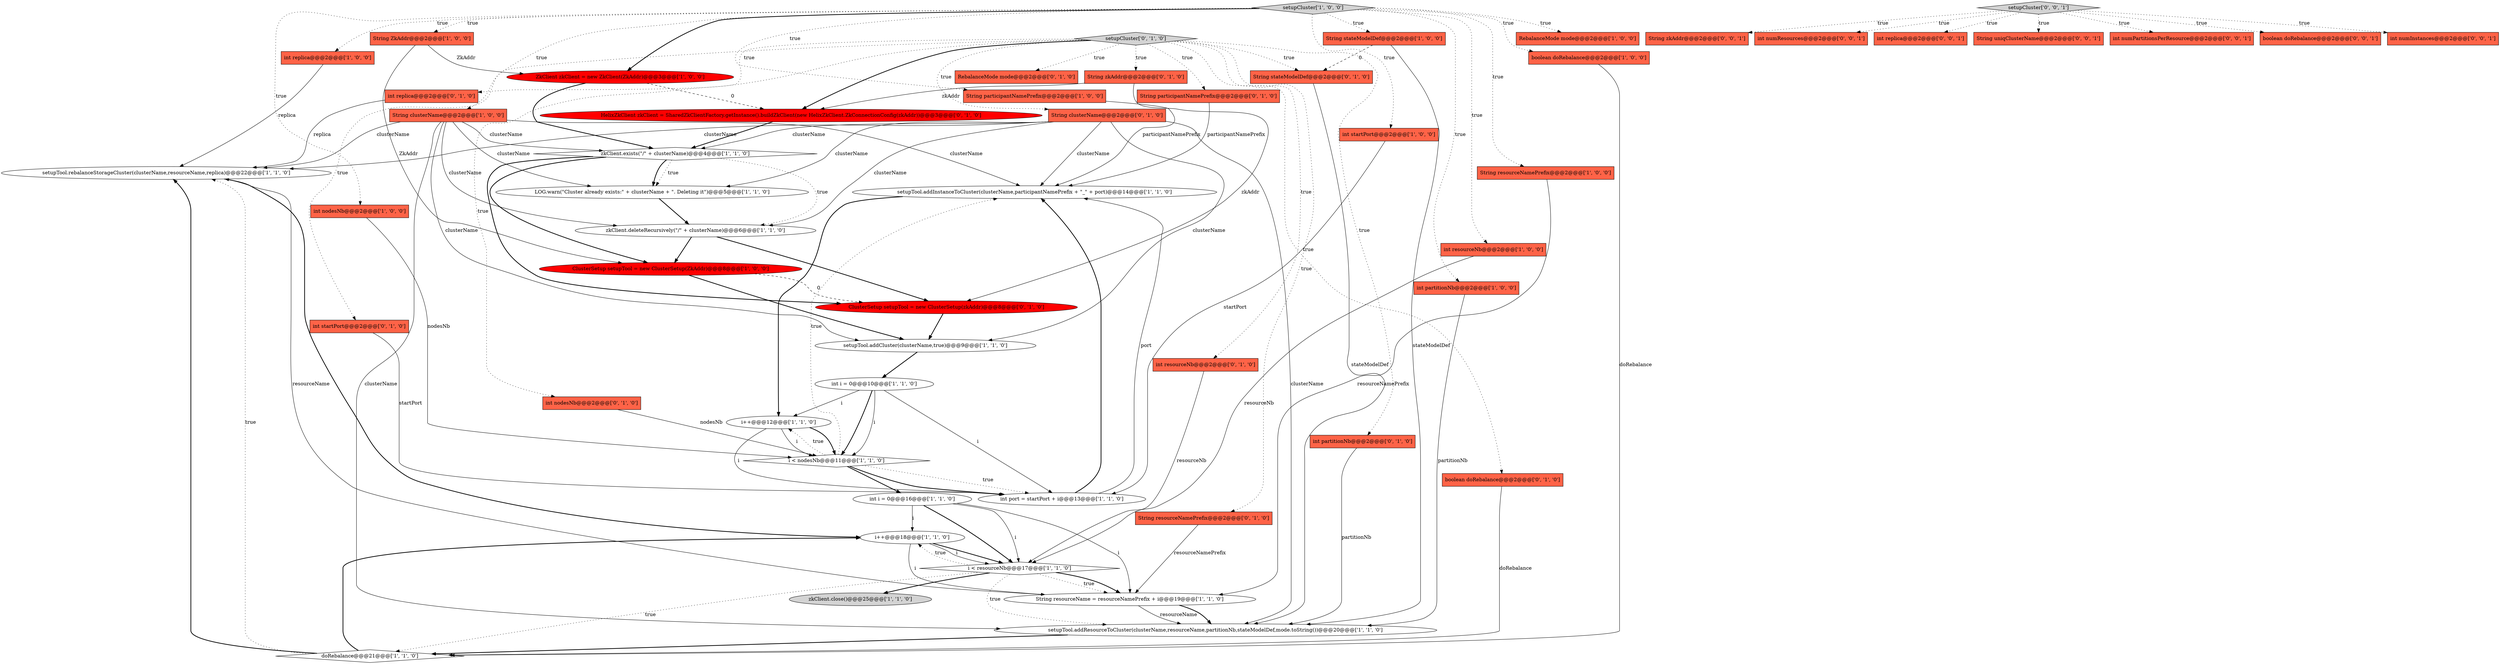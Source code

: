 digraph {
7 [style = filled, label = "setupTool.rebalanceStorageCluster(clusterName,resourceName,replica)@@@22@@@['1', '1', '0']", fillcolor = white, shape = ellipse image = "AAA0AAABBB1BBB"];
16 [style = filled, label = "zkClient.deleteRecursively(\"/\" + clusterName)@@@6@@@['1', '1', '0']", fillcolor = white, shape = ellipse image = "AAA0AAABBB1BBB"];
2 [style = filled, label = "setupCluster['1', '0', '0']", fillcolor = lightgray, shape = diamond image = "AAA0AAABBB1BBB"];
11 [style = filled, label = "String participantNamePrefix@@@2@@@['1', '0', '0']", fillcolor = tomato, shape = box image = "AAA0AAABBB1BBB"];
19 [style = filled, label = "LOG.warn(\"Cluster already exists:\" + clusterName + \". Deleting it\")@@@5@@@['1', '1', '0']", fillcolor = white, shape = ellipse image = "AAA0AAABBB1BBB"];
12 [style = filled, label = "int resourceNb@@@2@@@['1', '0', '0']", fillcolor = tomato, shape = box image = "AAA0AAABBB1BBB"];
30 [style = filled, label = "i < nodesNb@@@11@@@['1', '1', '0']", fillcolor = white, shape = diamond image = "AAA0AAABBB1BBB"];
43 [style = filled, label = "int replica@@@2@@@['0', '1', '0']", fillcolor = tomato, shape = box image = "AAA0AAABBB2BBB"];
28 [style = filled, label = "i < resourceNb@@@17@@@['1', '1', '0']", fillcolor = white, shape = diamond image = "AAA0AAABBB1BBB"];
0 [style = filled, label = "int replica@@@2@@@['1', '0', '0']", fillcolor = tomato, shape = box image = "AAA0AAABBB1BBB"];
33 [style = filled, label = "String clusterName@@@2@@@['0', '1', '0']", fillcolor = tomato, shape = box image = "AAA0AAABBB2BBB"];
46 [style = filled, label = "String stateModelDef@@@2@@@['0', '1', '0']", fillcolor = tomato, shape = box image = "AAA1AAABBB2BBB"];
49 [style = filled, label = "String zkAddr@@@2@@@['0', '0', '1']", fillcolor = tomato, shape = box image = "AAA0AAABBB3BBB"];
54 [style = filled, label = "setupCluster['0', '0', '1']", fillcolor = lightgray, shape = diamond image = "AAA0AAABBB3BBB"];
4 [style = filled, label = "int nodesNb@@@2@@@['1', '0', '0']", fillcolor = tomato, shape = box image = "AAA0AAABBB1BBB"];
18 [style = filled, label = "ClusterSetup setupTool = new ClusterSetup(ZkAddr)@@@8@@@['1', '0', '0']", fillcolor = red, shape = ellipse image = "AAA1AAABBB1BBB"];
31 [style = filled, label = "zkClient.exists(\"/\" + clusterName)@@@4@@@['1', '1', '0']", fillcolor = white, shape = diamond image = "AAA0AAABBB1BBB"];
42 [style = filled, label = "int resourceNb@@@2@@@['0', '1', '0']", fillcolor = tomato, shape = box image = "AAA0AAABBB2BBB"];
32 [style = filled, label = "int nodesNb@@@2@@@['0', '1', '0']", fillcolor = tomato, shape = box image = "AAA0AAABBB2BBB"];
39 [style = filled, label = "int partitionNb@@@2@@@['0', '1', '0']", fillcolor = tomato, shape = box image = "AAA0AAABBB2BBB"];
14 [style = filled, label = "ZkClient zkClient = new ZkClient(ZkAddr)@@@3@@@['1', '0', '0']", fillcolor = red, shape = ellipse image = "AAA1AAABBB1BBB"];
5 [style = filled, label = "String clusterName@@@2@@@['1', '0', '0']", fillcolor = tomato, shape = box image = "AAA0AAABBB1BBB"];
47 [style = filled, label = "int numResources@@@2@@@['0', '0', '1']", fillcolor = tomato, shape = box image = "AAA0AAABBB3BBB"];
23 [style = filled, label = "int partitionNb@@@2@@@['1', '0', '0']", fillcolor = tomato, shape = box image = "AAA0AAABBB1BBB"];
8 [style = filled, label = "zkClient.close()@@@25@@@['1', '1', '0']", fillcolor = lightgray, shape = ellipse image = "AAA0AAABBB1BBB"];
27 [style = filled, label = "String stateModelDef@@@2@@@['1', '0', '0']", fillcolor = tomato, shape = box image = "AAA1AAABBB1BBB"];
1 [style = filled, label = "int port = startPort + i@@@13@@@['1', '1', '0']", fillcolor = white, shape = ellipse image = "AAA0AAABBB1BBB"];
48 [style = filled, label = "int replica@@@2@@@['0', '0', '1']", fillcolor = tomato, shape = box image = "AAA0AAABBB3BBB"];
26 [style = filled, label = "setupTool.addResourceToCluster(clusterName,resourceName,partitionNb,stateModelDef,mode.toString())@@@20@@@['1', '1', '0']", fillcolor = white, shape = ellipse image = "AAA0AAABBB1BBB"];
15 [style = filled, label = "String resourceNamePrefix@@@2@@@['1', '0', '0']", fillcolor = tomato, shape = box image = "AAA0AAABBB1BBB"];
20 [style = filled, label = "doRebalance@@@21@@@['1', '1', '0']", fillcolor = white, shape = diamond image = "AAA0AAABBB1BBB"];
22 [style = filled, label = "boolean doRebalance@@@2@@@['1', '0', '0']", fillcolor = tomato, shape = box image = "AAA0AAABBB1BBB"];
9 [style = filled, label = "int i = 0@@@16@@@['1', '1', '0']", fillcolor = white, shape = ellipse image = "AAA0AAABBB1BBB"];
35 [style = filled, label = "HelixZkClient zkClient = SharedZkClientFactory.getInstance().buildZkClient(new HelixZkClient.ZkConnectionConfig(zkAddr))@@@3@@@['0', '1', '0']", fillcolor = red, shape = ellipse image = "AAA1AAABBB2BBB"];
53 [style = filled, label = "String uniqClusterName@@@2@@@['0', '0', '1']", fillcolor = tomato, shape = box image = "AAA0AAABBB3BBB"];
21 [style = filled, label = "RebalanceMode mode@@@2@@@['1', '0', '0']", fillcolor = tomato, shape = box image = "AAA0AAABBB1BBB"];
13 [style = filled, label = "String ZkAddr@@@2@@@['1', '0', '0']", fillcolor = tomato, shape = box image = "AAA0AAABBB1BBB"];
51 [style = filled, label = "int numPartitionsPerResource@@@2@@@['0', '0', '1']", fillcolor = tomato, shape = box image = "AAA0AAABBB3BBB"];
29 [style = filled, label = "setupTool.addInstanceToCluster(clusterName,participantNamePrefix + \"_\" + port)@@@14@@@['1', '1', '0']", fillcolor = white, shape = ellipse image = "AAA0AAABBB1BBB"];
44 [style = filled, label = "boolean doRebalance@@@2@@@['0', '1', '0']", fillcolor = tomato, shape = box image = "AAA0AAABBB2BBB"];
24 [style = filled, label = "int startPort@@@2@@@['1', '0', '0']", fillcolor = tomato, shape = box image = "AAA0AAABBB1BBB"];
52 [style = filled, label = "boolean doRebalance@@@2@@@['0', '0', '1']", fillcolor = tomato, shape = box image = "AAA0AAABBB3BBB"];
41 [style = filled, label = "int startPort@@@2@@@['0', '1', '0']", fillcolor = tomato, shape = box image = "AAA0AAABBB2BBB"];
6 [style = filled, label = "i++@@@18@@@['1', '1', '0']", fillcolor = white, shape = ellipse image = "AAA0AAABBB1BBB"];
3 [style = filled, label = "setupTool.addCluster(clusterName,true)@@@9@@@['1', '1', '0']", fillcolor = white, shape = ellipse image = "AAA0AAABBB1BBB"];
45 [style = filled, label = "RebalanceMode mode@@@2@@@['0', '1', '0']", fillcolor = tomato, shape = box image = "AAA0AAABBB2BBB"];
10 [style = filled, label = "i++@@@12@@@['1', '1', '0']", fillcolor = white, shape = ellipse image = "AAA0AAABBB1BBB"];
40 [style = filled, label = "ClusterSetup setupTool = new ClusterSetup(zkAddr)@@@8@@@['0', '1', '0']", fillcolor = red, shape = ellipse image = "AAA1AAABBB2BBB"];
50 [style = filled, label = "int numInstances@@@2@@@['0', '0', '1']", fillcolor = tomato, shape = box image = "AAA0AAABBB3BBB"];
37 [style = filled, label = "String resourceNamePrefix@@@2@@@['0', '1', '0']", fillcolor = tomato, shape = box image = "AAA0AAABBB2BBB"];
36 [style = filled, label = "String participantNamePrefix@@@2@@@['0', '1', '0']", fillcolor = tomato, shape = box image = "AAA0AAABBB2BBB"];
25 [style = filled, label = "String resourceName = resourceNamePrefix + i@@@19@@@['1', '1', '0']", fillcolor = white, shape = ellipse image = "AAA0AAABBB1BBB"];
17 [style = filled, label = "int i = 0@@@10@@@['1', '1', '0']", fillcolor = white, shape = ellipse image = "AAA0AAABBB1BBB"];
34 [style = filled, label = "setupCluster['0', '1', '0']", fillcolor = lightgray, shape = diamond image = "AAA0AAABBB2BBB"];
38 [style = filled, label = "String zkAddr@@@2@@@['0', '1', '0']", fillcolor = tomato, shape = box image = "AAA0AAABBB2BBB"];
54->49 [style = dotted, label="true"];
18->3 [style = bold, label=""];
34->45 [style = dotted, label="true"];
36->29 [style = solid, label="participantNamePrefix"];
2->22 [style = dotted, label="true"];
28->25 [style = dotted, label="true"];
2->15 [style = dotted, label="true"];
5->3 [style = solid, label="clusterName"];
2->23 [style = dotted, label="true"];
43->7 [style = solid, label="replica"];
54->52 [style = dotted, label="true"];
28->6 [style = dotted, label="true"];
2->11 [style = dotted, label="true"];
34->43 [style = dotted, label="true"];
54->51 [style = dotted, label="true"];
9->6 [style = solid, label="i"];
2->14 [style = bold, label=""];
33->16 [style = solid, label="clusterName"];
28->25 [style = bold, label=""];
31->40 [style = bold, label=""];
42->28 [style = solid, label="resourceNb"];
34->37 [style = dotted, label="true"];
25->26 [style = solid, label="resourceName"];
31->19 [style = dotted, label="true"];
9->28 [style = solid, label="i"];
22->20 [style = solid, label="doRebalance"];
35->31 [style = bold, label=""];
16->40 [style = bold, label=""];
2->0 [style = dotted, label="true"];
2->24 [style = dotted, label="true"];
0->7 [style = solid, label="replica"];
2->21 [style = dotted, label="true"];
24->1 [style = solid, label="startPort"];
1->29 [style = solid, label="port"];
54->53 [style = dotted, label="true"];
34->38 [style = dotted, label="true"];
38->35 [style = solid, label="zkAddr"];
30->29 [style = dotted, label="true"];
27->46 [style = dashed, label="0"];
2->27 [style = dotted, label="true"];
40->3 [style = bold, label=""];
10->30 [style = solid, label="i"];
5->31 [style = solid, label="clusterName"];
25->26 [style = bold, label=""];
5->16 [style = solid, label="clusterName"];
7->6 [style = bold, label=""];
2->12 [style = dotted, label="true"];
14->35 [style = dashed, label="0"];
34->35 [style = bold, label=""];
20->7 [style = bold, label=""];
13->18 [style = solid, label="ZkAddr"];
26->20 [style = bold, label=""];
5->26 [style = solid, label="clusterName"];
18->40 [style = dashed, label="0"];
16->18 [style = bold, label=""];
6->28 [style = solid, label="i"];
13->14 [style = solid, label="ZkAddr"];
30->10 [style = dotted, label="true"];
39->26 [style = solid, label="partitionNb"];
28->20 [style = dotted, label="true"];
34->36 [style = dotted, label="true"];
54->48 [style = dotted, label="true"];
10->1 [style = solid, label="i"];
30->9 [style = bold, label=""];
20->7 [style = dotted, label="true"];
33->7 [style = solid, label="clusterName"];
37->25 [style = solid, label="resourceNamePrefix"];
33->31 [style = solid, label="clusterName"];
38->40 [style = solid, label="zkAddr"];
19->16 [style = bold, label=""];
34->39 [style = dotted, label="true"];
9->28 [style = bold, label=""];
54->50 [style = dotted, label="true"];
12->28 [style = solid, label="resourceNb"];
33->19 [style = solid, label="clusterName"];
5->19 [style = solid, label="clusterName"];
28->8 [style = bold, label=""];
2->4 [style = dotted, label="true"];
14->31 [style = bold, label=""];
34->33 [style = dotted, label="true"];
17->30 [style = solid, label="i"];
3->17 [style = bold, label=""];
29->10 [style = bold, label=""];
1->29 [style = bold, label=""];
2->5 [style = dotted, label="true"];
10->30 [style = bold, label=""];
31->19 [style = bold, label=""];
25->7 [style = solid, label="resourceName"];
46->26 [style = solid, label="stateModelDef"];
33->29 [style = solid, label="clusterName"];
17->10 [style = solid, label="i"];
34->32 [style = dotted, label="true"];
44->20 [style = solid, label="doRebalance"];
30->1 [style = dotted, label="true"];
34->44 [style = dotted, label="true"];
30->1 [style = bold, label=""];
23->26 [style = solid, label="partitionNb"];
11->29 [style = solid, label="participantNamePrefix"];
31->18 [style = bold, label=""];
17->30 [style = bold, label=""];
27->26 [style = solid, label="stateModelDef"];
32->30 [style = solid, label="nodesNb"];
20->6 [style = bold, label=""];
31->16 [style = dotted, label="true"];
33->26 [style = solid, label="clusterName"];
33->3 [style = solid, label="clusterName"];
9->25 [style = solid, label="i"];
15->25 [style = solid, label="resourceNamePrefix"];
5->7 [style = solid, label="clusterName"];
4->30 [style = solid, label="nodesNb"];
54->47 [style = dotted, label="true"];
17->1 [style = solid, label="i"];
34->42 [style = dotted, label="true"];
6->25 [style = solid, label="i"];
34->41 [style = dotted, label="true"];
28->26 [style = dotted, label="true"];
34->46 [style = dotted, label="true"];
5->29 [style = solid, label="clusterName"];
41->1 [style = solid, label="startPort"];
2->13 [style = dotted, label="true"];
6->28 [style = bold, label=""];
}
